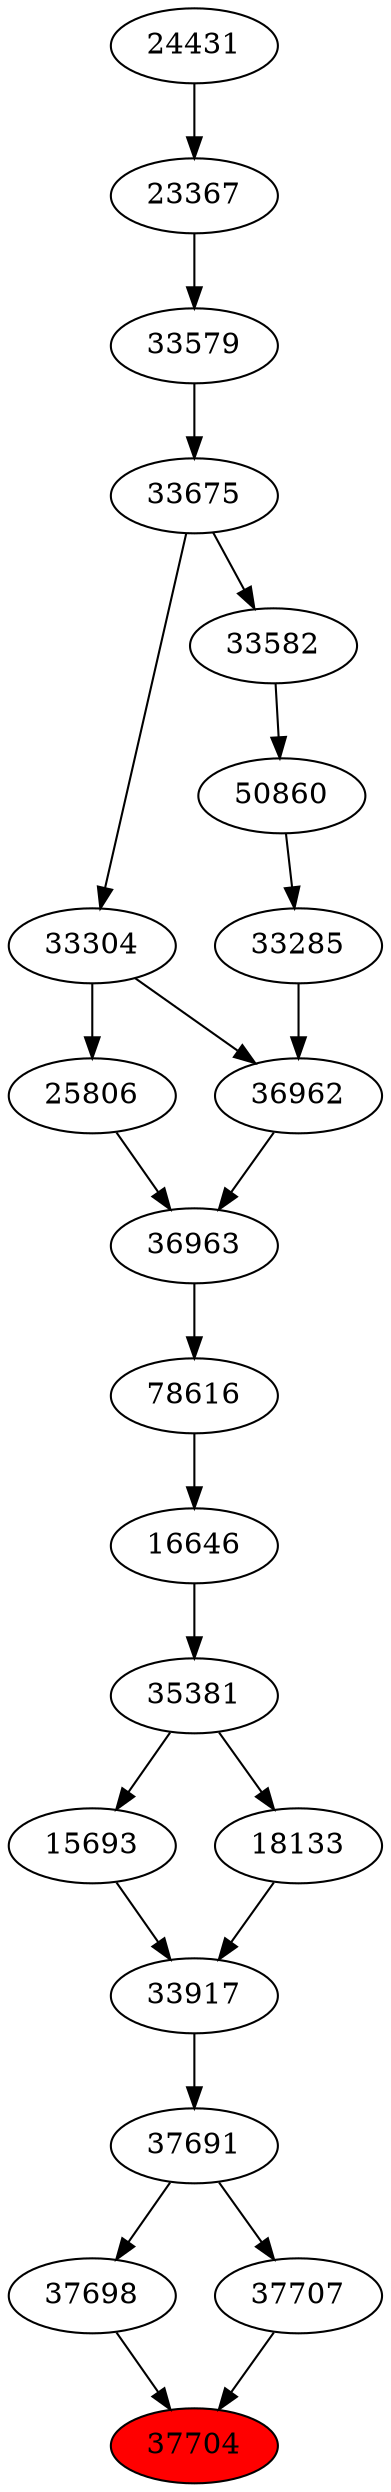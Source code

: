 strict digraph{ 
37704 [label="37704" fillcolor=red style=filled]
37698 -> 37704
37707 -> 37704
37698 [label="37698"]
37691 -> 37698
37707 [label="37707"]
37691 -> 37707
37691 [label="37691"]
33917 -> 37691
33917 [label="33917"]
15693 -> 33917
18133 -> 33917
15693 [label="15693"]
35381 -> 15693
18133 [label="18133"]
35381 -> 18133
35381 [label="35381"]
16646 -> 35381
16646 [label="16646"]
78616 -> 16646
78616 [label="78616"]
36963 -> 78616
36963 [label="36963"]
36962 -> 36963
25806 -> 36963
36962 [label="36962"]
33285 -> 36962
33304 -> 36962
25806 [label="25806"]
33304 -> 25806
33285 [label="33285"]
50860 -> 33285
33304 [label="33304"]
33675 -> 33304
50860 [label="50860"]
33582 -> 50860
33675 [label="33675"]
33579 -> 33675
33582 [label="33582"]
33675 -> 33582
33579 [label="33579"]
23367 -> 33579
23367 [label="23367"]
24431 -> 23367
24431 [label="24431"]
}
